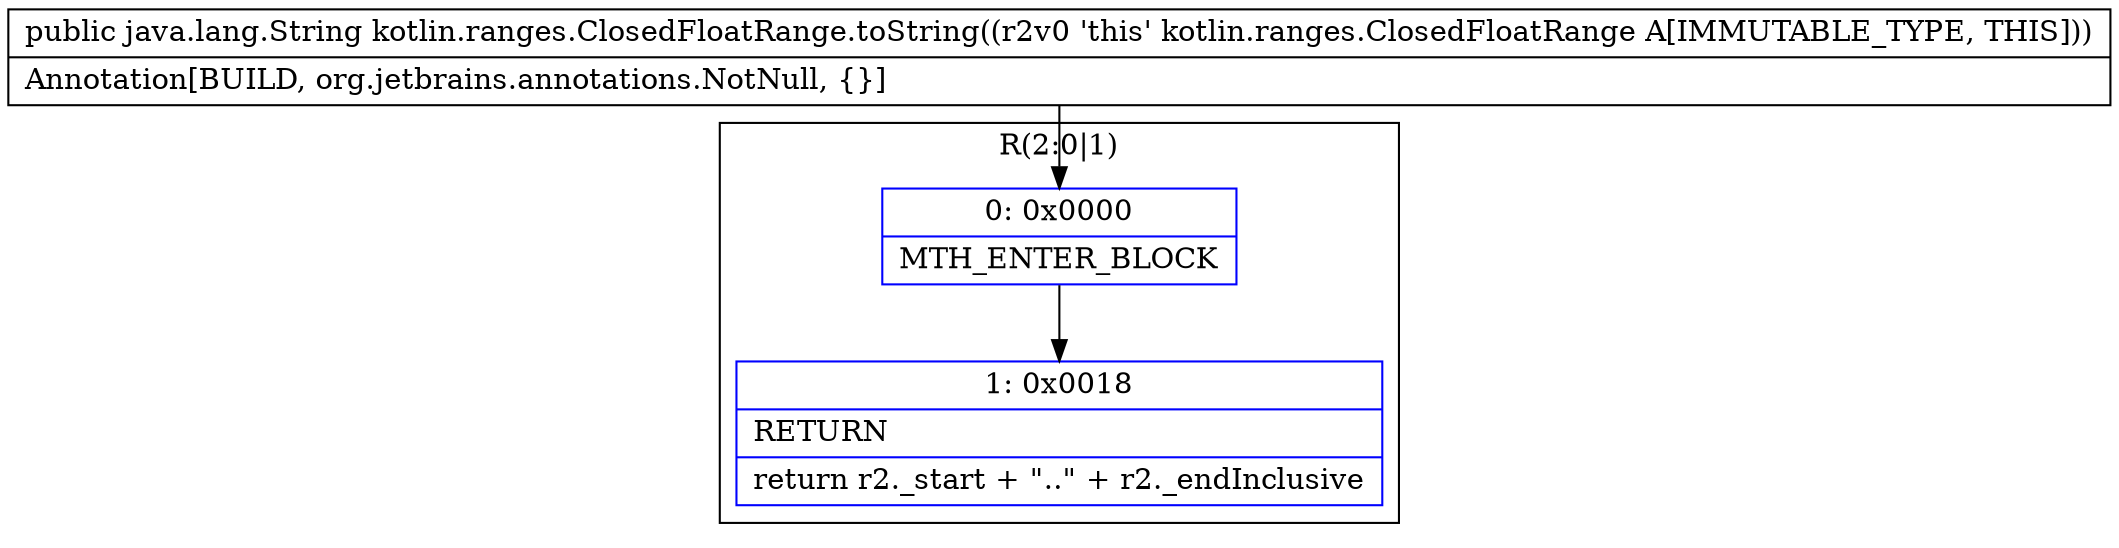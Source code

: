 digraph "CFG forkotlin.ranges.ClosedFloatRange.toString()Ljava\/lang\/String;" {
subgraph cluster_Region_1612404677 {
label = "R(2:0|1)";
node [shape=record,color=blue];
Node_0 [shape=record,label="{0\:\ 0x0000|MTH_ENTER_BLOCK\l}"];
Node_1 [shape=record,label="{1\:\ 0x0018|RETURN\l|return r2._start + \"..\" + r2._endInclusive\l}"];
}
MethodNode[shape=record,label="{public java.lang.String kotlin.ranges.ClosedFloatRange.toString((r2v0 'this' kotlin.ranges.ClosedFloatRange A[IMMUTABLE_TYPE, THIS]))  | Annotation[BUILD, org.jetbrains.annotations.NotNull, \{\}]\l}"];
MethodNode -> Node_0;
Node_0 -> Node_1;
}

